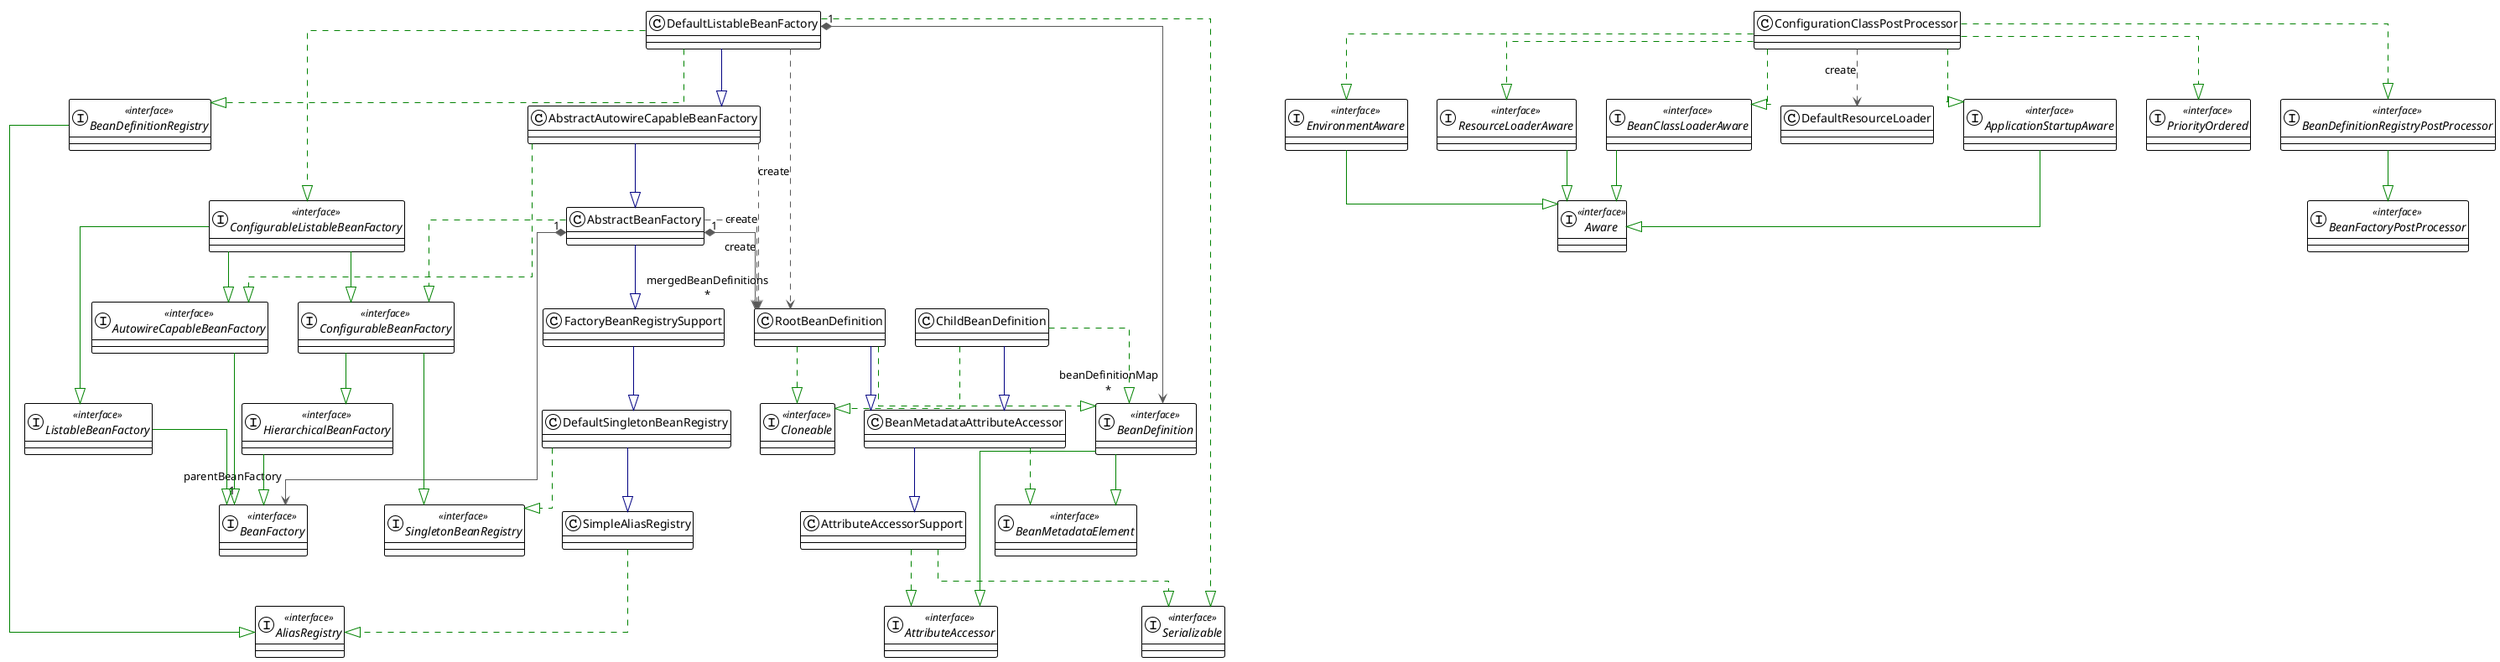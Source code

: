 @startuml

!theme plain
top to bottom direction
skinparam linetype ortho

class AbstractAutowireCapableBeanFactory
class AbstractBeanFactory
interface AliasRegistry << interface >>
interface ApplicationStartupAware << interface >>
interface AttributeAccessor << interface >>
class AttributeAccessorSupport
interface AutowireCapableBeanFactory << interface >>
interface Aware << interface >>
interface BeanClassLoaderAware << interface >>
interface BeanDefinition << interface >>
interface BeanDefinitionRegistry << interface >>
interface BeanDefinitionRegistryPostProcessor << interface >>
interface BeanFactory << interface >>
interface BeanFactoryPostProcessor << interface >>
class BeanMetadataAttributeAccessor
interface BeanMetadataElement << interface >>
class ChildBeanDefinition
interface Cloneable << interface >>
interface ConfigurableBeanFactory << interface >>
interface ConfigurableListableBeanFactory << interface >>
class ConfigurationClassPostProcessor
class DefaultListableBeanFactory
class DefaultResourceLoader
class DefaultSingletonBeanRegistry
interface EnvironmentAware << interface >>
class FactoryBeanRegistrySupport
interface HierarchicalBeanFactory << interface >>
interface ListableBeanFactory << interface >>
interface PriorityOrdered << interface >>
interface ResourceLoaderAware << interface >>
class RootBeanDefinition
interface Serializable << interface >>
class SimpleAliasRegistry
interface SingletonBeanRegistry << interface >>

AbstractAutowireCapableBeanFactory   -[#000082,plain]-^  AbstractBeanFactory                 
AbstractAutowireCapableBeanFactory   -[#008200,dashed]-^  AutowireCapableBeanFactory          
AbstractAutowireCapableBeanFactory   -[#595959,dashed]->  RootBeanDefinition                  : "«create»"
AbstractBeanFactory                 "1" *-[#595959,plain]-> "parentBeanFactory\n1" BeanFactory                         
AbstractBeanFactory                  -[#008200,dashed]-^  ConfigurableBeanFactory             
AbstractBeanFactory                  -[#000082,plain]-^  FactoryBeanRegistrySupport          
AbstractBeanFactory                  -[#595959,dashed]->  RootBeanDefinition                  : "«create»"
AbstractBeanFactory                 "1" *-[#595959,plain]-> "mergedBeanDefinitions\n*" RootBeanDefinition                  
ApplicationStartupAware              -[#008200,plain]-^  Aware                               
AttributeAccessorSupport             -[#008200,dashed]-^  AttributeAccessor                   
AttributeAccessorSupport             -[#008200,dashed]-^  Serializable                        
AutowireCapableBeanFactory           -[#008200,plain]-^  BeanFactory                         
BeanClassLoaderAware                 -[#008200,plain]-^  Aware                               
BeanDefinition                       -[#008200,plain]-^  AttributeAccessor                   
BeanDefinition                       -[#008200,plain]-^  BeanMetadataElement                 
BeanDefinitionRegistry               -[#008200,plain]-^  AliasRegistry                       
BeanDefinitionRegistryPostProcessor  -[#008200,plain]-^  BeanFactoryPostProcessor            
BeanMetadataAttributeAccessor        -[#000082,plain]-^  AttributeAccessorSupport            
BeanMetadataAttributeAccessor        -[#008200,dashed]-^  BeanMetadataElement                 
ChildBeanDefinition                  -[#008200,dashed]-^  BeanDefinition                      
ChildBeanDefinition                  -[#000082,plain]-^  BeanMetadataAttributeAccessor       
ChildBeanDefinition                  -[#008200,dashed]-^  Cloneable                           
ConfigurableBeanFactory              -[#008200,plain]-^  HierarchicalBeanFactory             
ConfigurableBeanFactory              -[#008200,plain]-^  SingletonBeanRegistry               
ConfigurableListableBeanFactory      -[#008200,plain]-^  AutowireCapableBeanFactory          
ConfigurableListableBeanFactory      -[#008200,plain]-^  ConfigurableBeanFactory             
ConfigurableListableBeanFactory      -[#008200,plain]-^  ListableBeanFactory                 
ConfigurationClassPostProcessor      -[#008200,dashed]-^  ApplicationStartupAware             
ConfigurationClassPostProcessor      -[#008200,dashed]-^  BeanClassLoaderAware                
ConfigurationClassPostProcessor      -[#008200,dashed]-^  BeanDefinitionRegistryPostProcessor 
ConfigurationClassPostProcessor      -[#595959,dashed]->  DefaultResourceLoader               : "«create»"
ConfigurationClassPostProcessor      -[#008200,dashed]-^  EnvironmentAware                    
ConfigurationClassPostProcessor      -[#008200,dashed]-^  PriorityOrdered                     
ConfigurationClassPostProcessor      -[#008200,dashed]-^  ResourceLoaderAware                 
DefaultListableBeanFactory           -[#000082,plain]-^  AbstractAutowireCapableBeanFactory  
DefaultListableBeanFactory          "1" *-[#595959,plain]-> "beanDefinitionMap\n*" BeanDefinition                      
DefaultListableBeanFactory           -[#008200,dashed]-^  BeanDefinitionRegistry              
DefaultListableBeanFactory           -[#008200,dashed]-^  ConfigurableListableBeanFactory     
DefaultListableBeanFactory           -[#595959,dashed]->  RootBeanDefinition                  : "«create»"
DefaultListableBeanFactory           -[#008200,dashed]-^  Serializable                        
DefaultSingletonBeanRegistry         -[#000082,plain]-^  SimpleAliasRegistry                 
DefaultSingletonBeanRegistry         -[#008200,dashed]-^  SingletonBeanRegistry               
EnvironmentAware                     -[#008200,plain]-^  Aware                               
FactoryBeanRegistrySupport           -[#000082,plain]-^  DefaultSingletonBeanRegistry        
HierarchicalBeanFactory              -[#008200,plain]-^  BeanFactory                         
ListableBeanFactory                  -[#008200,plain]-^  BeanFactory                         
ResourceLoaderAware                  -[#008200,plain]-^  Aware                               
RootBeanDefinition                   -[#008200,dashed]-^  BeanDefinition                      
RootBeanDefinition                   -[#000082,plain]-^  BeanMetadataAttributeAccessor       
RootBeanDefinition                   -[#008200,dashed]-^  Cloneable                           
SimpleAliasRegistry                  -[#008200,dashed]-^  AliasRegistry                       
@enduml
